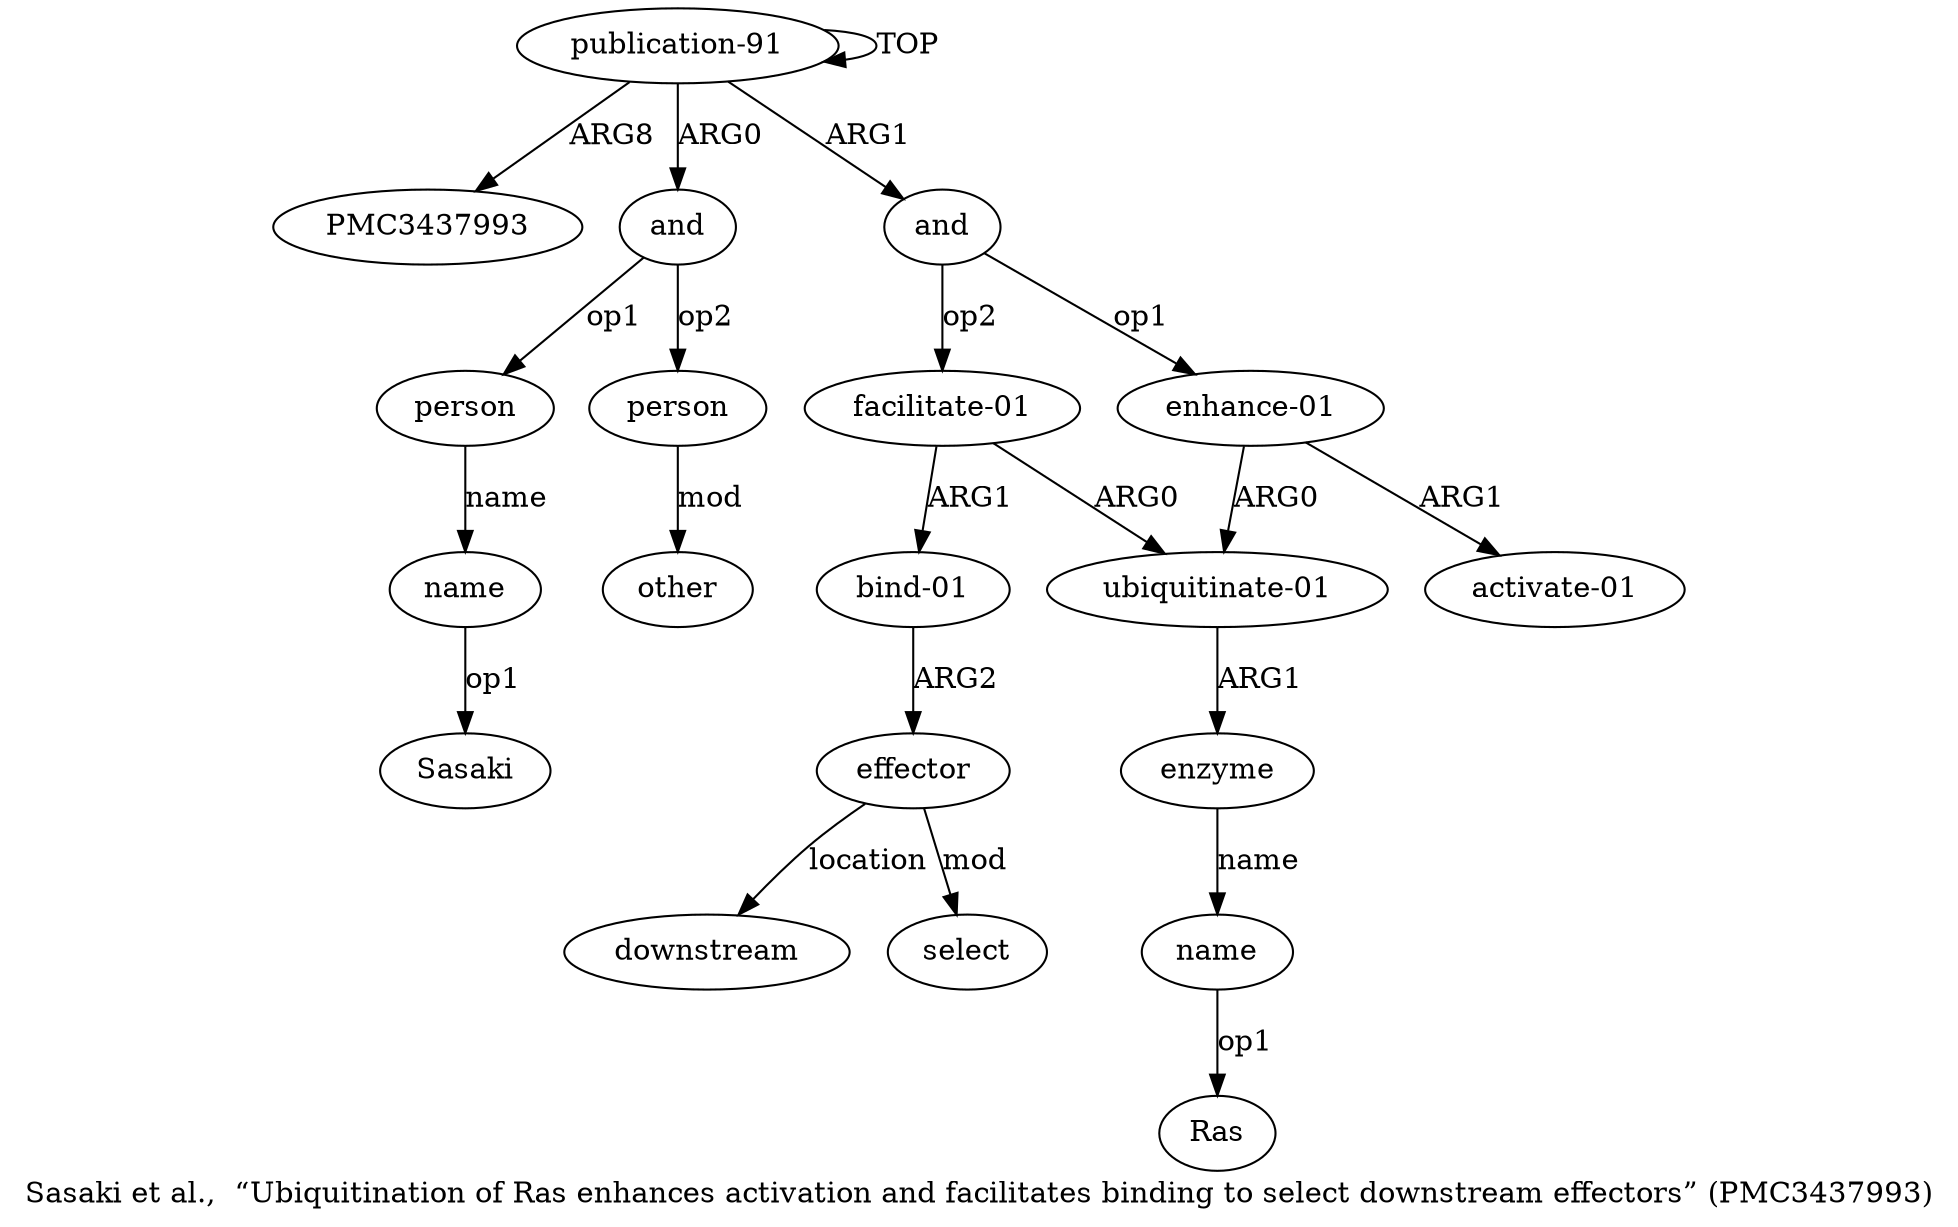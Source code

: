 digraph  {
	graph [label="Sasaki et al.,  “Ubiquitination of Ras enhances activation and facilitates binding to select downstream effectors” (PMC3437993)"];
	node [label="\N"];
	a15	 [color=black,
		gold_ind=15,
		gold_label=downstream,
		label=downstream,
		test_ind=15,
		test_label=downstream];
	a14	 [color=black,
		gold_ind=14,
		gold_label=effector,
		label=effector,
		test_ind=14,
		test_label=effector];
	a14 -> a15 [key=0,
	color=black,
	gold_label=location,
	label=location,
	test_label=location];
a16 [color=black,
	gold_ind=16,
	gold_label=select,
	label=select,
	test_ind=16,
	test_label=select];
a14 -> a16 [key=0,
color=black,
gold_label=mod,
label=mod,
test_label=mod];
a11 [color=black,
gold_ind=11,
gold_label="activate-01",
label="activate-01",
test_ind=11,
test_label="activate-01"];
a10 [color=black,
gold_ind=10,
gold_label=name,
label=name,
test_ind=10,
test_label=name];
"a10 Ras" [color=black,
gold_ind=-1,
gold_label=Ras,
label=Ras,
test_ind=-1,
test_label=Ras];
a10 -> "a10 Ras" [key=0,
color=black,
gold_label=op1,
label=op1,
test_label=op1];
a13 [color=black,
gold_ind=13,
gold_label="bind-01",
label="bind-01",
test_ind=13,
test_label="bind-01"];
a13 -> a14 [key=0,
color=black,
gold_label=ARG2,
label=ARG2,
test_label=ARG2];
a12 [color=black,
gold_ind=12,
gold_label="facilitate-01",
label="facilitate-01",
test_ind=12,
test_label="facilitate-01"];
a12 -> a13 [key=0,
color=black,
gold_label=ARG1,
label=ARG1,
test_label=ARG1];
a8 [color=black,
gold_ind=8,
gold_label="ubiquitinate-01",
label="ubiquitinate-01",
test_ind=8,
test_label="ubiquitinate-01"];
a12 -> a8 [key=0,
color=black,
gold_label=ARG0,
label=ARG0,
test_label=ARG0];
"a3 Sasaki" [color=black,
gold_ind=-1,
gold_label=Sasaki,
label=Sasaki,
test_ind=-1,
test_label=Sasaki];
"a0 PMC3437993" [color=black,
gold_ind=-1,
gold_label=PMC3437993,
label=PMC3437993,
test_ind=-1,
test_label=PMC3437993];
a1 [color=black,
gold_ind=1,
gold_label=and,
label=and,
test_ind=1,
test_label=and];
a2 [color=black,
gold_ind=2,
gold_label=person,
label=person,
test_ind=2,
test_label=person];
a1 -> a2 [key=0,
color=black,
gold_label=op1,
label=op1,
test_label=op1];
a4 [color=black,
gold_ind=4,
gold_label=person,
label=person,
test_ind=4,
test_label=person];
a1 -> a4 [key=0,
color=black,
gold_label=op2,
label=op2,
test_label=op2];
a0 [color=black,
gold_ind=0,
gold_label="publication-91",
label="publication-91",
test_ind=0,
test_label="publication-91"];
a0 -> "a0 PMC3437993" [key=0,
color=black,
gold_label=ARG8,
label=ARG8,
test_label=ARG8];
a0 -> a1 [key=0,
color=black,
gold_label=ARG0,
label=ARG0,
test_label=ARG0];
a0 -> a0 [key=0,
color=black,
gold_label=TOP,
label=TOP,
test_label=TOP];
a6 [color=black,
gold_ind=6,
gold_label=and,
label=and,
test_ind=6,
test_label=and];
a0 -> a6 [key=0,
color=black,
gold_label=ARG1,
label=ARG1,
test_label=ARG1];
a3 [color=black,
gold_ind=3,
gold_label=name,
label=name,
test_ind=3,
test_label=name];
a3 -> "a3 Sasaki" [key=0,
color=black,
gold_label=op1,
label=op1,
test_label=op1];
a2 -> a3 [key=0,
color=black,
gold_label=name,
label=name,
test_label=name];
a5 [color=black,
gold_ind=5,
gold_label=other,
label=other,
test_ind=5,
test_label=other];
a4 -> a5 [key=0,
color=black,
gold_label=mod,
label=mod,
test_label=mod];
a7 [color=black,
gold_ind=7,
gold_label="enhance-01",
label="enhance-01",
test_ind=7,
test_label="enhance-01"];
a7 -> a11 [key=0,
color=black,
gold_label=ARG1,
label=ARG1,
test_label=ARG1];
a7 -> a8 [key=0,
color=black,
gold_label=ARG0,
label=ARG0,
test_label=ARG0];
a6 -> a12 [key=0,
color=black,
gold_label=op2,
label=op2,
test_label=op2];
a6 -> a7 [key=0,
color=black,
gold_label=op1,
label=op1,
test_label=op1];
a9 [color=black,
gold_ind=9,
gold_label=enzyme,
label=enzyme,
test_ind=9,
test_label=enzyme];
a9 -> a10 [key=0,
color=black,
gold_label=name,
label=name,
test_label=name];
a8 -> a9 [key=0,
color=black,
gold_label=ARG1,
label=ARG1,
test_label=ARG1];
}
